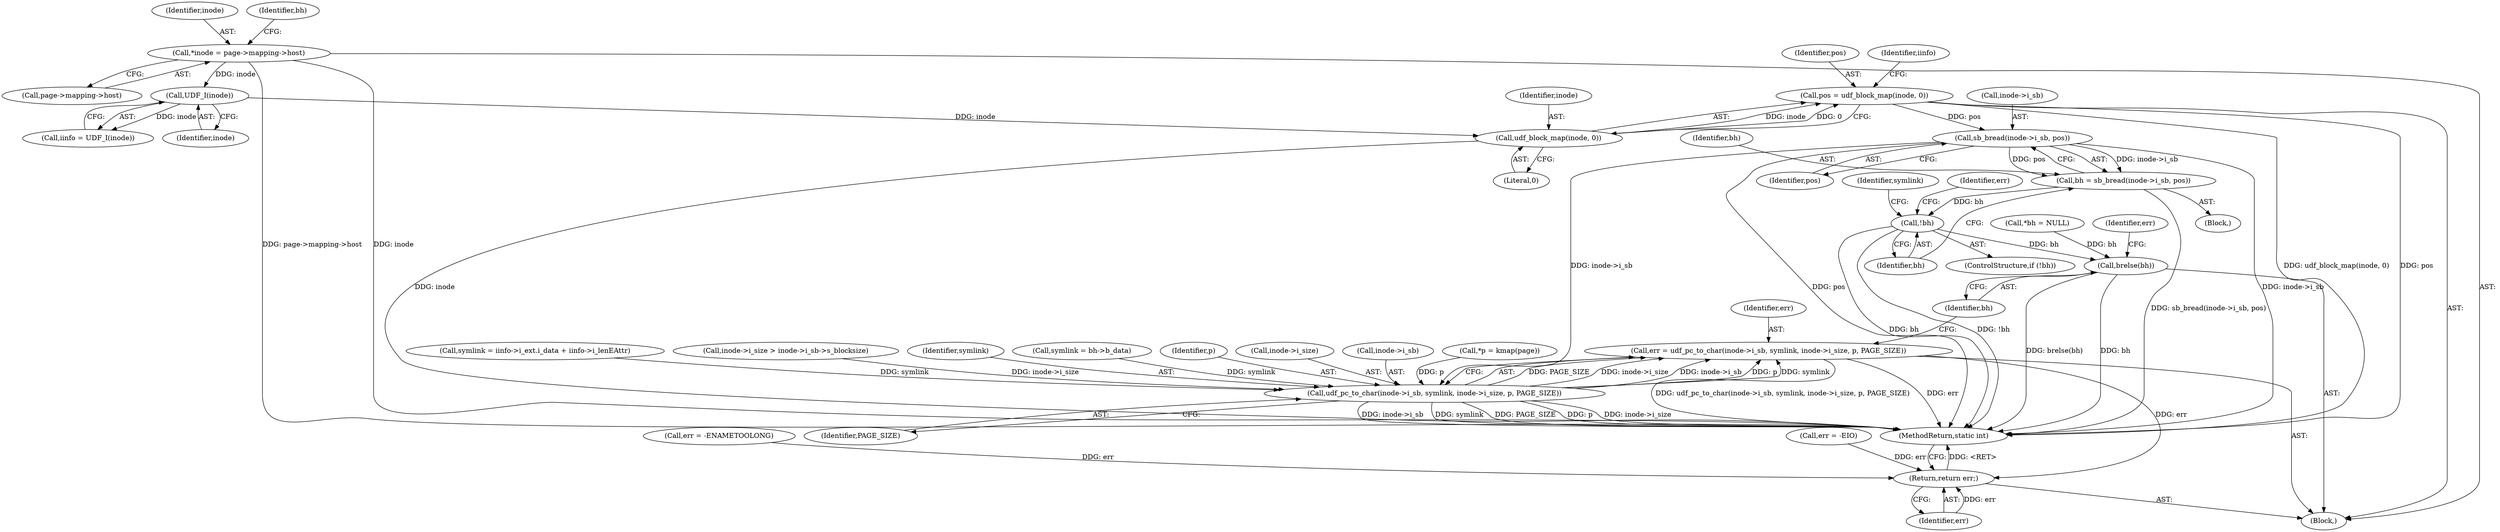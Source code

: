digraph "0_linux_0e5cc9a40ada6046e6bc3bdfcd0c0d7e4b706b14_2@API" {
"1000178" [label="(Call,sb_bread(inode->i_sb, pos))"];
"1000146" [label="(Call,pos = udf_block_map(inode, 0))"];
"1000148" [label="(Call,udf_block_map(inode, 0))"];
"1000144" [label="(Call,UDF_I(inode))"];
"1000106" [label="(Call,*inode = page->mapping->host)"];
"1000176" [label="(Call,bh = sb_bread(inode->i_sb, pos))"];
"1000184" [label="(Call,!bh)"];
"1000209" [label="(Call,brelse(bh))"];
"1000199" [label="(Call,udf_pc_to_char(inode->i_sb, symlink, inode->i_size, p, PAGE_SIZE))"];
"1000197" [label="(Call,err = udf_pc_to_char(inode->i_sb, symlink, inode->i_size, p, PAGE_SIZE))"];
"1000240" [label="(Return,return err;)"];
"1000193" [label="(Identifier,symlink)"];
"1000241" [label="(Identifier,err)"];
"1000208" [label="(Identifier,PAGE_SIZE)"];
"1000104" [label="(Block,)"];
"1000204" [label="(Call,inode->i_size)"];
"1000185" [label="(Identifier,bh)"];
"1000187" [label="(Call,err = -EIO)"];
"1000179" [label="(Call,inode->i_sb)"];
"1000147" [label="(Identifier,pos)"];
"1000107" [label="(Identifier,inode)"];
"1000148" [label="(Call,udf_block_map(inode, 0))"];
"1000183" [label="(ControlStructure,if (!bh))"];
"1000114" [label="(Call,*bh = NULL)"];
"1000178" [label="(Call,sb_bread(inode->i_sb, pos))"];
"1000145" [label="(Identifier,inode)"];
"1000106" [label="(Call,*inode = page->mapping->host)"];
"1000177" [label="(Identifier,bh)"];
"1000146" [label="(Call,pos = udf_block_map(inode, 0))"];
"1000115" [label="(Identifier,bh)"];
"1000242" [label="(MethodReturn,static int)"];
"1000175" [label="(Block,)"];
"1000198" [label="(Identifier,err)"];
"1000176" [label="(Call,bh = sb_bread(inode->i_sb, pos))"];
"1000137" [label="(Call,err = -ENAMETOOLONG)"];
"1000199" [label="(Call,udf_pc_to_char(inode->i_sb, symlink, inode->i_size, p, PAGE_SIZE))"];
"1000150" [label="(Literal,0)"];
"1000209" [label="(Call,brelse(bh))"];
"1000200" [label="(Call,inode->i_sb)"];
"1000212" [label="(Identifier,err)"];
"1000188" [label="(Identifier,err)"];
"1000197" [label="(Call,err = udf_pc_to_char(inode->i_sb, symlink, inode->i_size, p, PAGE_SIZE))"];
"1000210" [label="(Identifier,bh)"];
"1000149" [label="(Identifier,inode)"];
"1000144" [label="(Call,UDF_I(inode))"];
"1000184" [label="(Call,!bh)"];
"1000142" [label="(Call,iinfo = UDF_I(inode))"];
"1000120" [label="(Call,*p = kmap(page))"];
"1000163" [label="(Call,symlink = iinfo->i_ext.i_data + iinfo->i_lenEAttr)"];
"1000127" [label="(Call,inode->i_size > inode->i_sb->s_blocksize)"];
"1000154" [label="(Identifier,iinfo)"];
"1000182" [label="(Identifier,pos)"];
"1000108" [label="(Call,page->mapping->host)"];
"1000203" [label="(Identifier,symlink)"];
"1000240" [label="(Return,return err;)"];
"1000192" [label="(Call,symlink = bh->b_data)"];
"1000207" [label="(Identifier,p)"];
"1000178" -> "1000176"  [label="AST: "];
"1000178" -> "1000182"  [label="CFG: "];
"1000179" -> "1000178"  [label="AST: "];
"1000182" -> "1000178"  [label="AST: "];
"1000176" -> "1000178"  [label="CFG: "];
"1000178" -> "1000242"  [label="DDG: inode->i_sb"];
"1000178" -> "1000242"  [label="DDG: pos"];
"1000178" -> "1000176"  [label="DDG: inode->i_sb"];
"1000178" -> "1000176"  [label="DDG: pos"];
"1000146" -> "1000178"  [label="DDG: pos"];
"1000178" -> "1000199"  [label="DDG: inode->i_sb"];
"1000146" -> "1000104"  [label="AST: "];
"1000146" -> "1000148"  [label="CFG: "];
"1000147" -> "1000146"  [label="AST: "];
"1000148" -> "1000146"  [label="AST: "];
"1000154" -> "1000146"  [label="CFG: "];
"1000146" -> "1000242"  [label="DDG: udf_block_map(inode, 0)"];
"1000146" -> "1000242"  [label="DDG: pos"];
"1000148" -> "1000146"  [label="DDG: inode"];
"1000148" -> "1000146"  [label="DDG: 0"];
"1000148" -> "1000150"  [label="CFG: "];
"1000149" -> "1000148"  [label="AST: "];
"1000150" -> "1000148"  [label="AST: "];
"1000148" -> "1000242"  [label="DDG: inode"];
"1000144" -> "1000148"  [label="DDG: inode"];
"1000144" -> "1000142"  [label="AST: "];
"1000144" -> "1000145"  [label="CFG: "];
"1000145" -> "1000144"  [label="AST: "];
"1000142" -> "1000144"  [label="CFG: "];
"1000144" -> "1000142"  [label="DDG: inode"];
"1000106" -> "1000144"  [label="DDG: inode"];
"1000106" -> "1000104"  [label="AST: "];
"1000106" -> "1000108"  [label="CFG: "];
"1000107" -> "1000106"  [label="AST: "];
"1000108" -> "1000106"  [label="AST: "];
"1000115" -> "1000106"  [label="CFG: "];
"1000106" -> "1000242"  [label="DDG: page->mapping->host"];
"1000106" -> "1000242"  [label="DDG: inode"];
"1000176" -> "1000175"  [label="AST: "];
"1000177" -> "1000176"  [label="AST: "];
"1000185" -> "1000176"  [label="CFG: "];
"1000176" -> "1000242"  [label="DDG: sb_bread(inode->i_sb, pos)"];
"1000176" -> "1000184"  [label="DDG: bh"];
"1000184" -> "1000183"  [label="AST: "];
"1000184" -> "1000185"  [label="CFG: "];
"1000185" -> "1000184"  [label="AST: "];
"1000188" -> "1000184"  [label="CFG: "];
"1000193" -> "1000184"  [label="CFG: "];
"1000184" -> "1000242"  [label="DDG: bh"];
"1000184" -> "1000242"  [label="DDG: !bh"];
"1000184" -> "1000209"  [label="DDG: bh"];
"1000209" -> "1000104"  [label="AST: "];
"1000209" -> "1000210"  [label="CFG: "];
"1000210" -> "1000209"  [label="AST: "];
"1000212" -> "1000209"  [label="CFG: "];
"1000209" -> "1000242"  [label="DDG: brelse(bh)"];
"1000209" -> "1000242"  [label="DDG: bh"];
"1000114" -> "1000209"  [label="DDG: bh"];
"1000199" -> "1000197"  [label="AST: "];
"1000199" -> "1000208"  [label="CFG: "];
"1000200" -> "1000199"  [label="AST: "];
"1000203" -> "1000199"  [label="AST: "];
"1000204" -> "1000199"  [label="AST: "];
"1000207" -> "1000199"  [label="AST: "];
"1000208" -> "1000199"  [label="AST: "];
"1000197" -> "1000199"  [label="CFG: "];
"1000199" -> "1000242"  [label="DDG: inode->i_sb"];
"1000199" -> "1000242"  [label="DDG: symlink"];
"1000199" -> "1000242"  [label="DDG: PAGE_SIZE"];
"1000199" -> "1000242"  [label="DDG: p"];
"1000199" -> "1000242"  [label="DDG: inode->i_size"];
"1000199" -> "1000197"  [label="DDG: PAGE_SIZE"];
"1000199" -> "1000197"  [label="DDG: inode->i_size"];
"1000199" -> "1000197"  [label="DDG: inode->i_sb"];
"1000199" -> "1000197"  [label="DDG: p"];
"1000199" -> "1000197"  [label="DDG: symlink"];
"1000163" -> "1000199"  [label="DDG: symlink"];
"1000192" -> "1000199"  [label="DDG: symlink"];
"1000127" -> "1000199"  [label="DDG: inode->i_size"];
"1000120" -> "1000199"  [label="DDG: p"];
"1000197" -> "1000104"  [label="AST: "];
"1000198" -> "1000197"  [label="AST: "];
"1000210" -> "1000197"  [label="CFG: "];
"1000197" -> "1000242"  [label="DDG: udf_pc_to_char(inode->i_sb, symlink, inode->i_size, p, PAGE_SIZE)"];
"1000197" -> "1000242"  [label="DDG: err"];
"1000197" -> "1000240"  [label="DDG: err"];
"1000240" -> "1000104"  [label="AST: "];
"1000240" -> "1000241"  [label="CFG: "];
"1000241" -> "1000240"  [label="AST: "];
"1000242" -> "1000240"  [label="CFG: "];
"1000240" -> "1000242"  [label="DDG: <RET>"];
"1000241" -> "1000240"  [label="DDG: err"];
"1000187" -> "1000240"  [label="DDG: err"];
"1000137" -> "1000240"  [label="DDG: err"];
}
